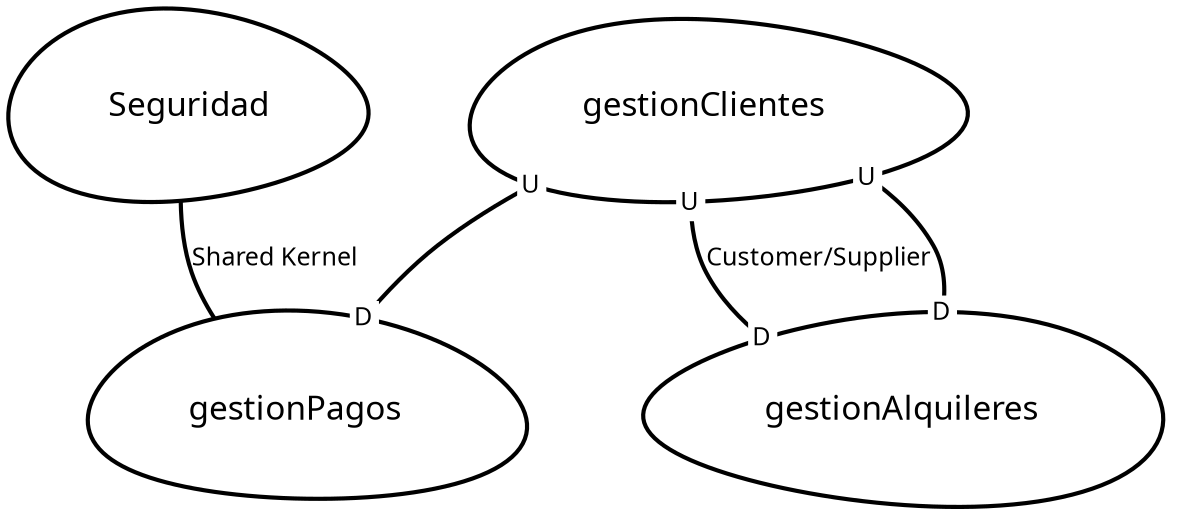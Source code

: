 digraph "ContextMapGraph" {
graph ["imagepath"="/tmp/GraphvizJava"]
"Seguridad" ["margin"="0.3","orientation"="260","shape"="egg","fontsize"="16","style"="bold","label"="Seguridad\n","fontname"="sans-serif"]
"gestionPagos" ["margin"="0.3","orientation"="123","shape"="egg","fontsize"="16","style"="bold","label"="gestionPagos\n","fontname"="sans-serif"]
"gestionAlquileres" ["margin"="0.3","orientation"="98","shape"="egg","fontsize"="16","style"="bold","label"="gestionAlquileres\n","fontname"="sans-serif"]
"gestionClientes" ["margin"="0.3","orientation"="21","shape"="egg","fontsize"="16","style"="bold","label"="gestionClientes\n","fontname"="sans-serif"]
"Seguridad" -> "gestionPagos" ["fontsize"="12","style"="bold","label"="Shared Kernel","dir"="none","fontname"="sans-serif"]
"gestionClientes" -> "gestionAlquileres" ["headlabel"=<<table cellspacing="0" cellborder="0" border="0">
<tr><td bgcolor="white">D</td></tr>
</table>>,"labeldistance"="0","fontsize"="12","taillabel"=<<table cellspacing="0" cellborder="0" border="0">
<tr><td bgcolor="white">U</td></tr>
</table>>,"style"="bold","label"="Customer/Supplier","dir"="none","fontname"="sans-serif"]
"gestionClientes" -> "gestionPagos" ["headlabel"=<<table cellspacing="0" cellborder="0" border="0">
<tr><td bgcolor="white">D</td></tr>
</table>>,"labeldistance"="0","fontsize"="12","taillabel"=<<table cellspacing="0" cellborder="0" border="0">
<tr><td bgcolor="white">U</td></tr>
</table>>,"style"="bold","label"="                                        ","dir"="none","fontname"="sans-serif"]
"gestionClientes" -> "gestionAlquileres" ["headlabel"=<<table cellspacing="0" cellborder="0" border="0">
<tr><td bgcolor="white">D</td></tr>
</table>>,"labeldistance"="0","fontsize"="12","taillabel"=<<table cellspacing="0" cellborder="0" border="0">
<tr><td bgcolor="white">U</td></tr>
</table>>,"style"="bold","label"="                                        ","dir"="none","fontname"="sans-serif"]
}